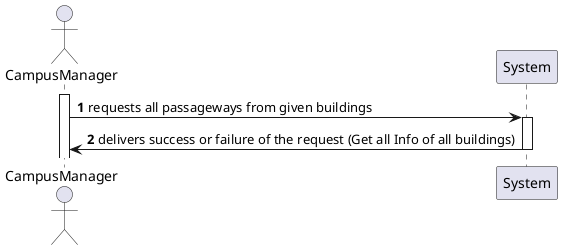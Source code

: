 @startuml
'https://plantuml.com/sequence-diagram

autonumber
actor  CampusManager
participant  System

activate CampusManager
CampusManager -> System : requests all passageways from given buildings
activate System
CampusManager <- System : delivers success or failure of the request (Get all Info of all buildings)
deactivate System

@enduml
